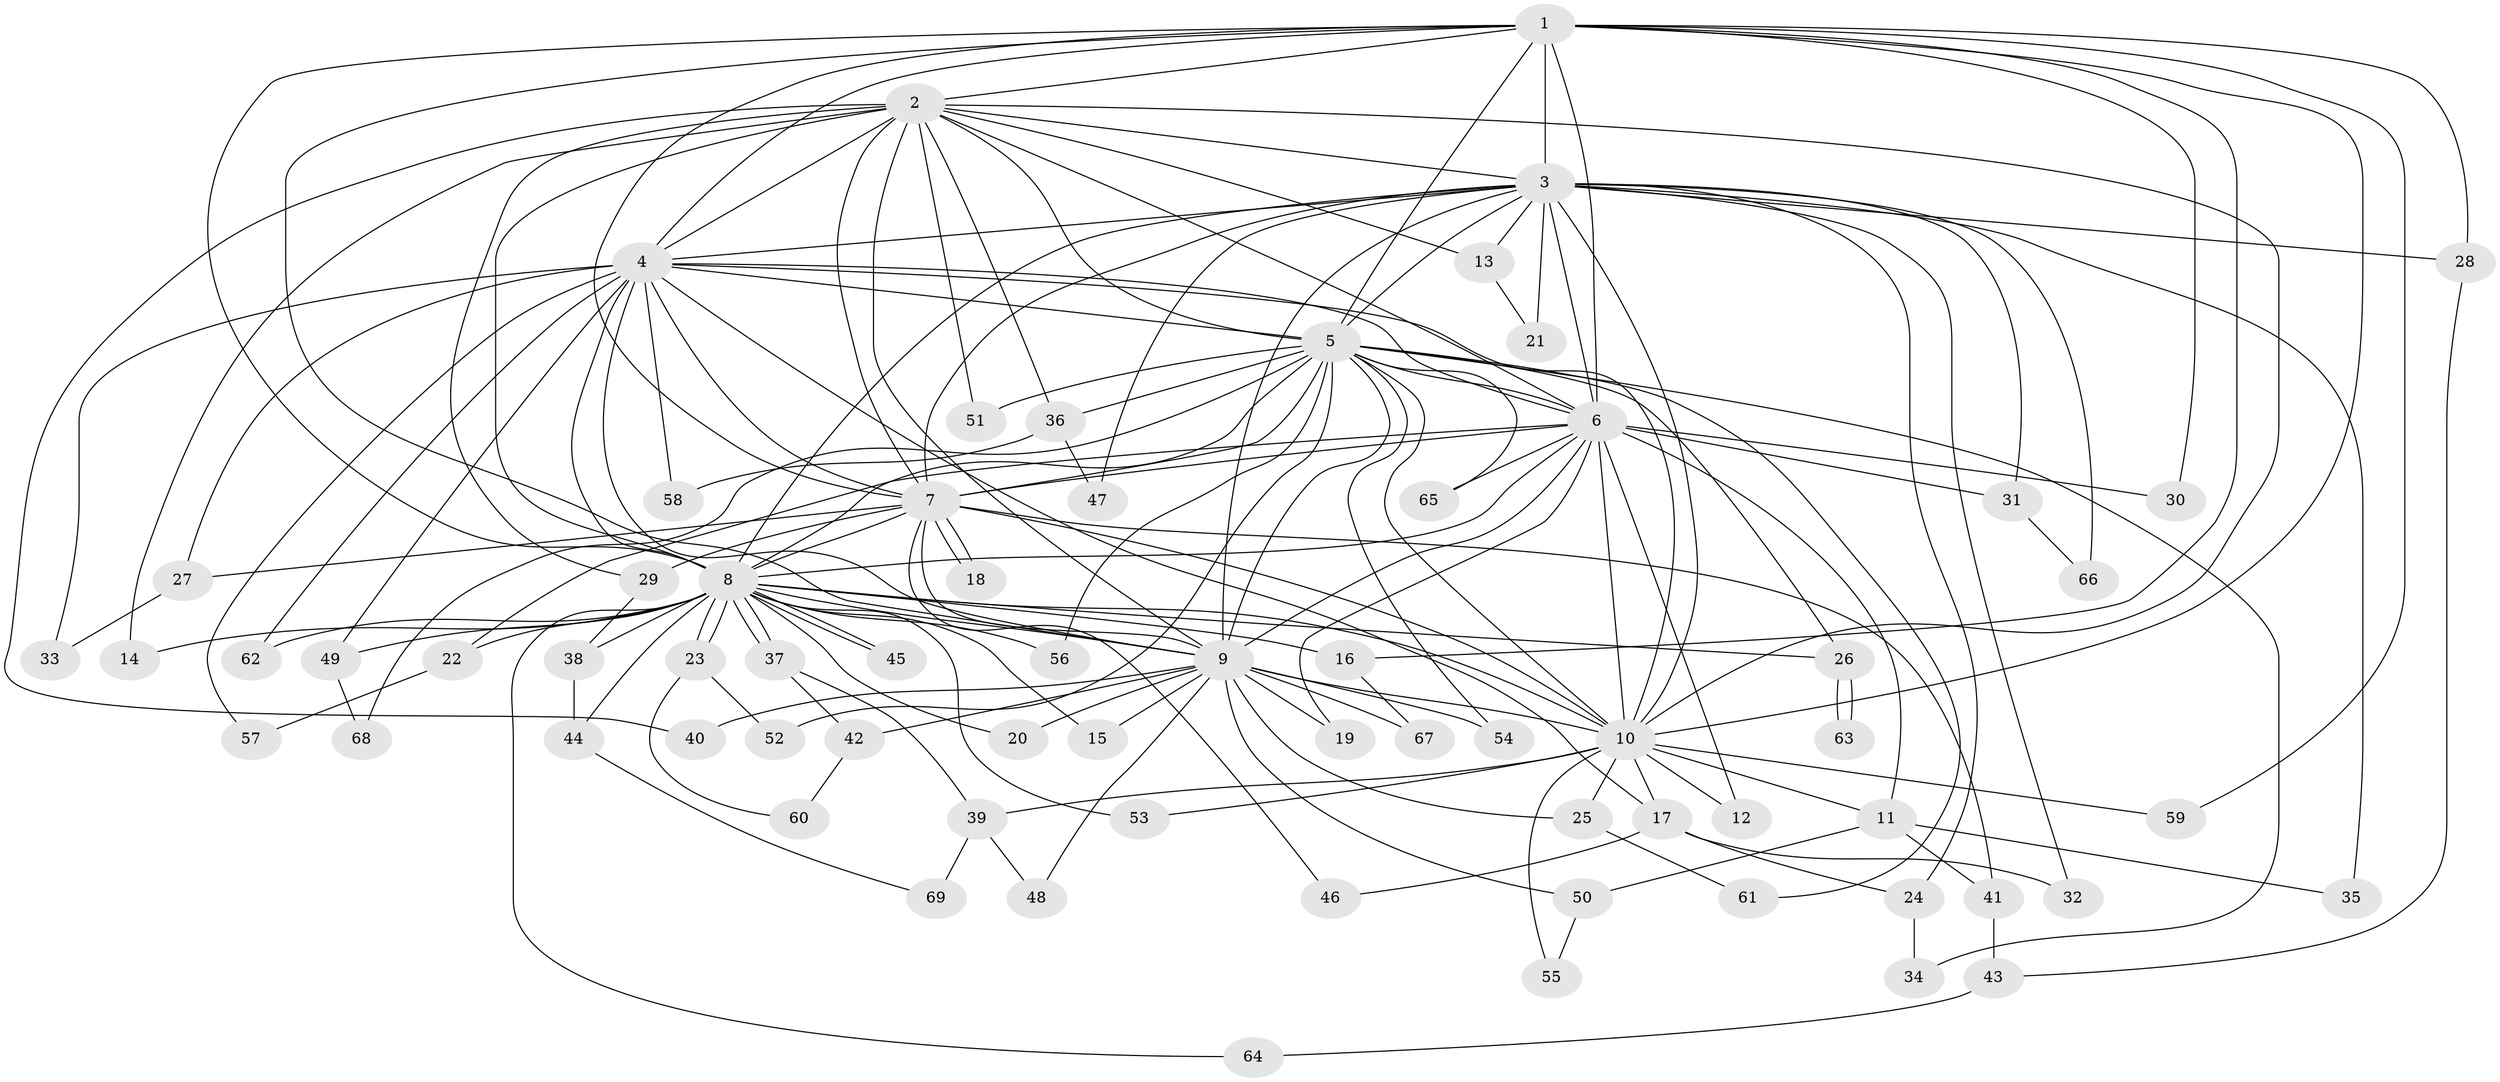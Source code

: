 // Generated by graph-tools (version 1.1) at 2025/25/03/09/25 03:25:44]
// undirected, 69 vertices, 163 edges
graph export_dot {
graph [start="1"]
  node [color=gray90,style=filled];
  1;
  2;
  3;
  4;
  5;
  6;
  7;
  8;
  9;
  10;
  11;
  12;
  13;
  14;
  15;
  16;
  17;
  18;
  19;
  20;
  21;
  22;
  23;
  24;
  25;
  26;
  27;
  28;
  29;
  30;
  31;
  32;
  33;
  34;
  35;
  36;
  37;
  38;
  39;
  40;
  41;
  42;
  43;
  44;
  45;
  46;
  47;
  48;
  49;
  50;
  51;
  52;
  53;
  54;
  55;
  56;
  57;
  58;
  59;
  60;
  61;
  62;
  63;
  64;
  65;
  66;
  67;
  68;
  69;
  1 -- 2;
  1 -- 3;
  1 -- 4;
  1 -- 5;
  1 -- 6;
  1 -- 7;
  1 -- 8;
  1 -- 9;
  1 -- 10;
  1 -- 16;
  1 -- 28;
  1 -- 30;
  1 -- 59;
  2 -- 3;
  2 -- 4;
  2 -- 5;
  2 -- 6;
  2 -- 7;
  2 -- 8;
  2 -- 9;
  2 -- 10;
  2 -- 13;
  2 -- 14;
  2 -- 29;
  2 -- 36;
  2 -- 40;
  2 -- 51;
  3 -- 4;
  3 -- 5;
  3 -- 6;
  3 -- 7;
  3 -- 8;
  3 -- 9;
  3 -- 10;
  3 -- 13;
  3 -- 21;
  3 -- 24;
  3 -- 28;
  3 -- 31;
  3 -- 32;
  3 -- 35;
  3 -- 47;
  3 -- 66;
  4 -- 5;
  4 -- 6;
  4 -- 7;
  4 -- 8;
  4 -- 9;
  4 -- 10;
  4 -- 17;
  4 -- 27;
  4 -- 33;
  4 -- 49;
  4 -- 57;
  4 -- 58;
  4 -- 62;
  5 -- 6;
  5 -- 7;
  5 -- 8;
  5 -- 9;
  5 -- 10;
  5 -- 26;
  5 -- 34;
  5 -- 36;
  5 -- 51;
  5 -- 52;
  5 -- 54;
  5 -- 56;
  5 -- 61;
  5 -- 65;
  5 -- 68;
  6 -- 7;
  6 -- 8;
  6 -- 9;
  6 -- 10;
  6 -- 11;
  6 -- 12;
  6 -- 19;
  6 -- 22;
  6 -- 30;
  6 -- 31;
  6 -- 65;
  7 -- 8;
  7 -- 9;
  7 -- 10;
  7 -- 18;
  7 -- 18;
  7 -- 27;
  7 -- 29;
  7 -- 41;
  7 -- 46;
  8 -- 9;
  8 -- 10;
  8 -- 14;
  8 -- 15;
  8 -- 16;
  8 -- 20;
  8 -- 22;
  8 -- 23;
  8 -- 23;
  8 -- 26;
  8 -- 37;
  8 -- 37;
  8 -- 38;
  8 -- 44;
  8 -- 45;
  8 -- 45;
  8 -- 49;
  8 -- 53;
  8 -- 56;
  8 -- 62;
  8 -- 64;
  9 -- 10;
  9 -- 15;
  9 -- 19;
  9 -- 20;
  9 -- 25;
  9 -- 40;
  9 -- 42;
  9 -- 48;
  9 -- 50;
  9 -- 54;
  9 -- 67;
  10 -- 11;
  10 -- 12;
  10 -- 17;
  10 -- 25;
  10 -- 39;
  10 -- 53;
  10 -- 55;
  10 -- 59;
  11 -- 35;
  11 -- 41;
  11 -- 50;
  13 -- 21;
  16 -- 67;
  17 -- 24;
  17 -- 32;
  17 -- 46;
  22 -- 57;
  23 -- 52;
  23 -- 60;
  24 -- 34;
  25 -- 61;
  26 -- 63;
  26 -- 63;
  27 -- 33;
  28 -- 43;
  29 -- 38;
  31 -- 66;
  36 -- 47;
  36 -- 58;
  37 -- 39;
  37 -- 42;
  38 -- 44;
  39 -- 48;
  39 -- 69;
  41 -- 43;
  42 -- 60;
  43 -- 64;
  44 -- 69;
  49 -- 68;
  50 -- 55;
}
